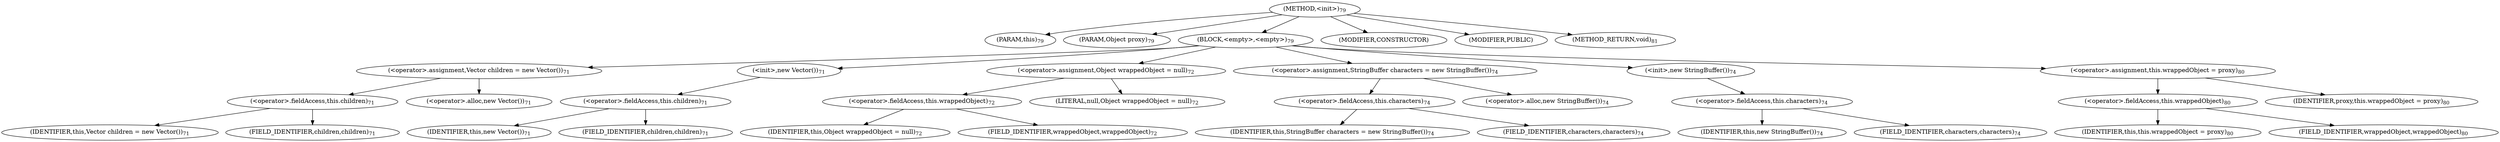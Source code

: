 digraph "&lt;init&gt;" {  
"36" [label = <(METHOD,&lt;init&gt;)<SUB>79</SUB>> ]
"37" [label = <(PARAM,this)<SUB>79</SUB>> ]
"38" [label = <(PARAM,Object proxy)<SUB>79</SUB>> ]
"39" [label = <(BLOCK,&lt;empty&gt;,&lt;empty&gt;)<SUB>79</SUB>> ]
"40" [label = <(&lt;operator&gt;.assignment,Vector children = new Vector())<SUB>71</SUB>> ]
"41" [label = <(&lt;operator&gt;.fieldAccess,this.children)<SUB>71</SUB>> ]
"42" [label = <(IDENTIFIER,this,Vector children = new Vector())<SUB>71</SUB>> ]
"43" [label = <(FIELD_IDENTIFIER,children,children)<SUB>71</SUB>> ]
"44" [label = <(&lt;operator&gt;.alloc,new Vector())<SUB>71</SUB>> ]
"45" [label = <(&lt;init&gt;,new Vector())<SUB>71</SUB>> ]
"46" [label = <(&lt;operator&gt;.fieldAccess,this.children)<SUB>71</SUB>> ]
"47" [label = <(IDENTIFIER,this,new Vector())<SUB>71</SUB>> ]
"48" [label = <(FIELD_IDENTIFIER,children,children)<SUB>71</SUB>> ]
"49" [label = <(&lt;operator&gt;.assignment,Object wrappedObject = null)<SUB>72</SUB>> ]
"50" [label = <(&lt;operator&gt;.fieldAccess,this.wrappedObject)<SUB>72</SUB>> ]
"51" [label = <(IDENTIFIER,this,Object wrappedObject = null)<SUB>72</SUB>> ]
"52" [label = <(FIELD_IDENTIFIER,wrappedObject,wrappedObject)<SUB>72</SUB>> ]
"53" [label = <(LITERAL,null,Object wrappedObject = null)<SUB>72</SUB>> ]
"54" [label = <(&lt;operator&gt;.assignment,StringBuffer characters = new StringBuffer())<SUB>74</SUB>> ]
"55" [label = <(&lt;operator&gt;.fieldAccess,this.characters)<SUB>74</SUB>> ]
"56" [label = <(IDENTIFIER,this,StringBuffer characters = new StringBuffer())<SUB>74</SUB>> ]
"57" [label = <(FIELD_IDENTIFIER,characters,characters)<SUB>74</SUB>> ]
"58" [label = <(&lt;operator&gt;.alloc,new StringBuffer())<SUB>74</SUB>> ]
"59" [label = <(&lt;init&gt;,new StringBuffer())<SUB>74</SUB>> ]
"60" [label = <(&lt;operator&gt;.fieldAccess,this.characters)<SUB>74</SUB>> ]
"61" [label = <(IDENTIFIER,this,new StringBuffer())<SUB>74</SUB>> ]
"62" [label = <(FIELD_IDENTIFIER,characters,characters)<SUB>74</SUB>> ]
"63" [label = <(&lt;operator&gt;.assignment,this.wrappedObject = proxy)<SUB>80</SUB>> ]
"64" [label = <(&lt;operator&gt;.fieldAccess,this.wrappedObject)<SUB>80</SUB>> ]
"65" [label = <(IDENTIFIER,this,this.wrappedObject = proxy)<SUB>80</SUB>> ]
"66" [label = <(FIELD_IDENTIFIER,wrappedObject,wrappedObject)<SUB>80</SUB>> ]
"67" [label = <(IDENTIFIER,proxy,this.wrappedObject = proxy)<SUB>80</SUB>> ]
"68" [label = <(MODIFIER,CONSTRUCTOR)> ]
"69" [label = <(MODIFIER,PUBLIC)> ]
"70" [label = <(METHOD_RETURN,void)<SUB>81</SUB>> ]
  "36" -> "37" 
  "36" -> "38" 
  "36" -> "39" 
  "36" -> "68" 
  "36" -> "69" 
  "36" -> "70" 
  "39" -> "40" 
  "39" -> "45" 
  "39" -> "49" 
  "39" -> "54" 
  "39" -> "59" 
  "39" -> "63" 
  "40" -> "41" 
  "40" -> "44" 
  "41" -> "42" 
  "41" -> "43" 
  "45" -> "46" 
  "46" -> "47" 
  "46" -> "48" 
  "49" -> "50" 
  "49" -> "53" 
  "50" -> "51" 
  "50" -> "52" 
  "54" -> "55" 
  "54" -> "58" 
  "55" -> "56" 
  "55" -> "57" 
  "59" -> "60" 
  "60" -> "61" 
  "60" -> "62" 
  "63" -> "64" 
  "63" -> "67" 
  "64" -> "65" 
  "64" -> "66" 
}
